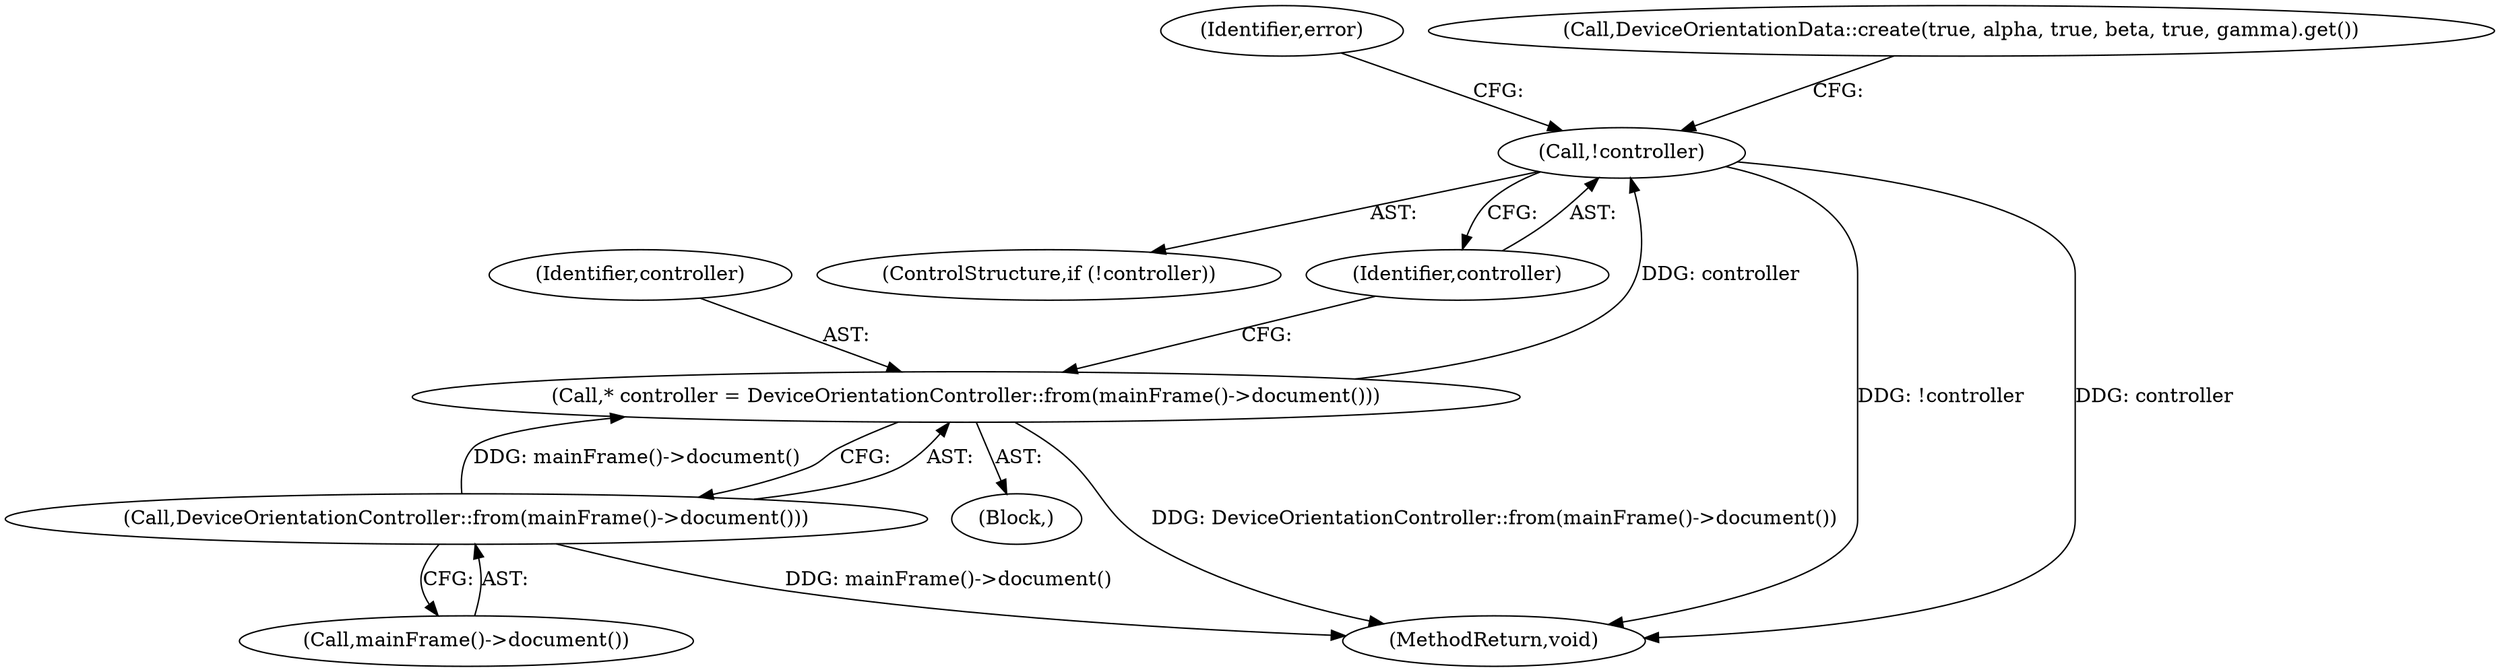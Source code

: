digraph "1_Chrome_da5e5f78f02bc0af5ddc5694090defbef7853af1_0@pointer" {
"1000112" [label="(Call,!controller)"];
"1000107" [label="(Call,* controller = DeviceOrientationController::from(mainFrame()->document()))"];
"1000109" [label="(Call,DeviceOrientationController::from(mainFrame()->document()))"];
"1000108" [label="(Identifier,controller)"];
"1000110" [label="(Call,mainFrame()->document())"];
"1000117" [label="(Identifier,error)"];
"1000105" [label="(Block,)"];
"1000121" [label="(Call,DeviceOrientationData::create(true, alpha, true, beta, true, gamma).get())"];
"1000111" [label="(ControlStructure,if (!controller))"];
"1000112" [label="(Call,!controller)"];
"1000107" [label="(Call,* controller = DeviceOrientationController::from(mainFrame()->document()))"];
"1000113" [label="(Identifier,controller)"];
"1000109" [label="(Call,DeviceOrientationController::from(mainFrame()->document()))"];
"1000122" [label="(MethodReturn,void)"];
"1000112" -> "1000111"  [label="AST: "];
"1000112" -> "1000113"  [label="CFG: "];
"1000113" -> "1000112"  [label="AST: "];
"1000117" -> "1000112"  [label="CFG: "];
"1000121" -> "1000112"  [label="CFG: "];
"1000112" -> "1000122"  [label="DDG: !controller"];
"1000112" -> "1000122"  [label="DDG: controller"];
"1000107" -> "1000112"  [label="DDG: controller"];
"1000107" -> "1000105"  [label="AST: "];
"1000107" -> "1000109"  [label="CFG: "];
"1000108" -> "1000107"  [label="AST: "];
"1000109" -> "1000107"  [label="AST: "];
"1000113" -> "1000107"  [label="CFG: "];
"1000107" -> "1000122"  [label="DDG: DeviceOrientationController::from(mainFrame()->document())"];
"1000109" -> "1000107"  [label="DDG: mainFrame()->document()"];
"1000109" -> "1000110"  [label="CFG: "];
"1000110" -> "1000109"  [label="AST: "];
"1000109" -> "1000122"  [label="DDG: mainFrame()->document()"];
}
